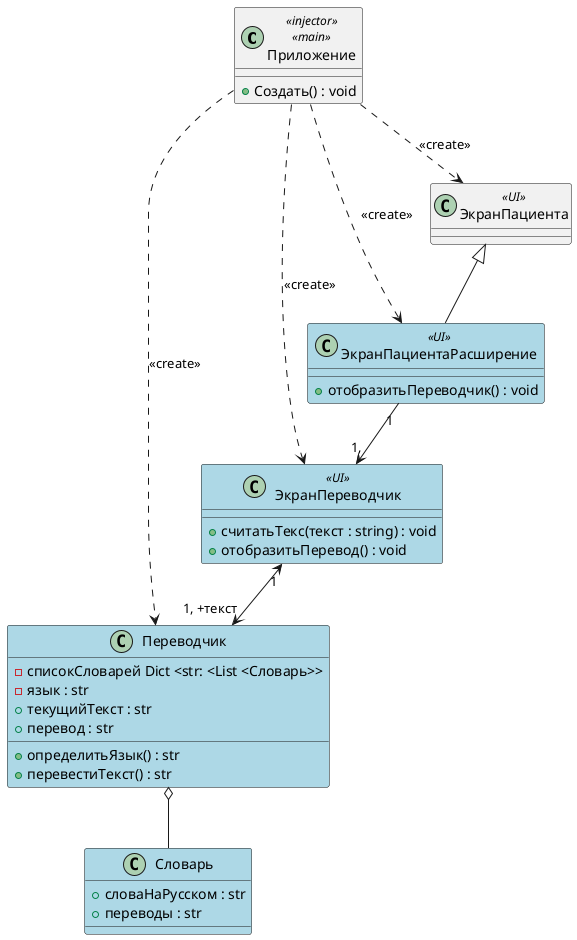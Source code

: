 @startuml
class Приложение <<injector>>, <<main>>
{
+Создать() : void
}

Приложение ..> ЭкранПациентаРасширение : <<create>>
Приложение ..> Переводчик : <<create>>
Приложение ..> ЭкранПереводчик : <<create>>
Приложение ..> ЭкранПациента : <<create>>

class ЭкранПациента <<UI>>
{
}

class ЭкранПациентаРасширение <<UI>> #back:lightblue
{
+отобразитьПереводчик() : void
}
ЭкранПациентаРасширение "1" -->"1," ЭкранПереводчик
ЭкранПациента <|-- ЭкранПациентаРасширение

class ЭкранПереводчик <<UI>> #back:lightblue
{
+считатьТекс(текст : string) : void
+отобразитьПеревод() : void
}
ЭкранПереводчик "1" <--> "1, +текст" Переводчик

class Переводчик #back:lightblue
{
-списокСловарей Dict <str: <List <Словарь>>
-язык : str
+текущийТекст : str
+перевод : str

+определитьЯзык() : str
+перевестиТекст() : str
}

class Словарь #back:lightblue
{
+словаНаРусском : str
+переводы : str
}
Переводчик  o--  Словарь 
@enduml
